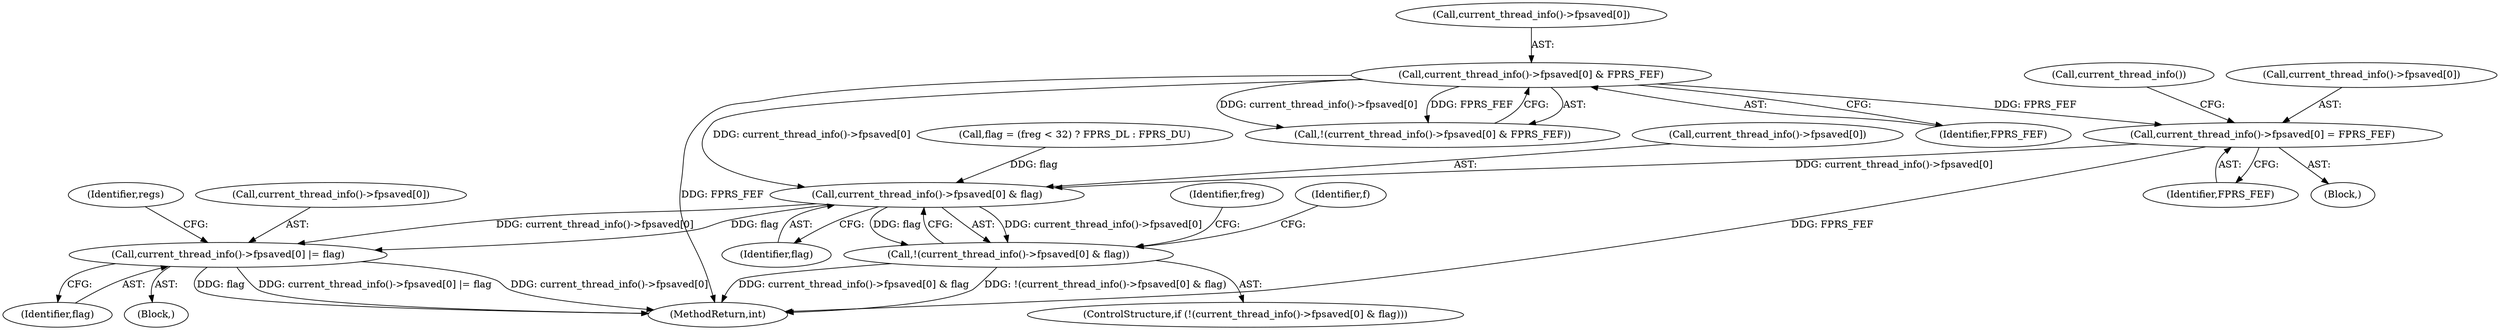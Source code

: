 digraph "0_linux_a8b0ca17b80e92faab46ee7179ba9e99ccb61233_36@API" {
"1000535" [label="(Call,current_thread_info()->fpsaved[0] = FPRS_FEF)"];
"1000527" [label="(Call,current_thread_info()->fpsaved[0] & FPRS_FEF)"];
"1000551" [label="(Call,current_thread_info()->fpsaved[0] & flag)"];
"1000550" [label="(Call,!(current_thread_info()->fpsaved[0] & flag))"];
"1000594" [label="(Call,current_thread_info()->fpsaved[0] |= flag)"];
"1000552" [label="(Call,current_thread_info()->fpsaved[0])"];
"1000527" [label="(Call,current_thread_info()->fpsaved[0] & FPRS_FEF)"];
"1000561" [label="(Identifier,freg)"];
"1000142" [label="(Call,flag = (freg < 32) ? FPRS_DL : FPRS_DU)"];
"1000536" [label="(Call,current_thread_info()->fpsaved[0])"];
"1000549" [label="(ControlStructure,if (!(current_thread_info()->fpsaved[0] & flag)))"];
"1000605" [label="(MethodReturn,int)"];
"1000541" [label="(Identifier,FPRS_FEF)"];
"1000594" [label="(Call,current_thread_info()->fpsaved[0] |= flag)"];
"1000533" [label="(Identifier,FPRS_FEF)"];
"1000551" [label="(Call,current_thread_info()->fpsaved[0] & flag)"];
"1000535" [label="(Call,current_thread_info()->fpsaved[0] = FPRS_FEF)"];
"1000595" [label="(Call,current_thread_info()->fpsaved[0])"];
"1000526" [label="(Call,!(current_thread_info()->fpsaved[0] & FPRS_FEF))"];
"1000550" [label="(Call,!(current_thread_info()->fpsaved[0] & flag))"];
"1000587" [label="(Identifier,f)"];
"1000545" [label="(Call,current_thread_info())"];
"1000534" [label="(Block,)"];
"1000528" [label="(Call,current_thread_info()->fpsaved[0])"];
"1000602" [label="(Identifier,regs)"];
"1000600" [label="(Identifier,flag)"];
"1000332" [label="(Block,)"];
"1000557" [label="(Identifier,flag)"];
"1000535" -> "1000534"  [label="AST: "];
"1000535" -> "1000541"  [label="CFG: "];
"1000536" -> "1000535"  [label="AST: "];
"1000541" -> "1000535"  [label="AST: "];
"1000545" -> "1000535"  [label="CFG: "];
"1000535" -> "1000605"  [label="DDG: FPRS_FEF"];
"1000527" -> "1000535"  [label="DDG: FPRS_FEF"];
"1000535" -> "1000551"  [label="DDG: current_thread_info()->fpsaved[0]"];
"1000527" -> "1000526"  [label="AST: "];
"1000527" -> "1000533"  [label="CFG: "];
"1000528" -> "1000527"  [label="AST: "];
"1000533" -> "1000527"  [label="AST: "];
"1000526" -> "1000527"  [label="CFG: "];
"1000527" -> "1000605"  [label="DDG: FPRS_FEF"];
"1000527" -> "1000526"  [label="DDG: current_thread_info()->fpsaved[0]"];
"1000527" -> "1000526"  [label="DDG: FPRS_FEF"];
"1000527" -> "1000551"  [label="DDG: current_thread_info()->fpsaved[0]"];
"1000551" -> "1000550"  [label="AST: "];
"1000551" -> "1000557"  [label="CFG: "];
"1000552" -> "1000551"  [label="AST: "];
"1000557" -> "1000551"  [label="AST: "];
"1000550" -> "1000551"  [label="CFG: "];
"1000551" -> "1000550"  [label="DDG: current_thread_info()->fpsaved[0]"];
"1000551" -> "1000550"  [label="DDG: flag"];
"1000142" -> "1000551"  [label="DDG: flag"];
"1000551" -> "1000594"  [label="DDG: current_thread_info()->fpsaved[0]"];
"1000551" -> "1000594"  [label="DDG: flag"];
"1000550" -> "1000549"  [label="AST: "];
"1000561" -> "1000550"  [label="CFG: "];
"1000587" -> "1000550"  [label="CFG: "];
"1000550" -> "1000605"  [label="DDG: !(current_thread_info()->fpsaved[0] & flag)"];
"1000550" -> "1000605"  [label="DDG: current_thread_info()->fpsaved[0] & flag"];
"1000594" -> "1000332"  [label="AST: "];
"1000594" -> "1000600"  [label="CFG: "];
"1000595" -> "1000594"  [label="AST: "];
"1000600" -> "1000594"  [label="AST: "];
"1000602" -> "1000594"  [label="CFG: "];
"1000594" -> "1000605"  [label="DDG: current_thread_info()->fpsaved[0]"];
"1000594" -> "1000605"  [label="DDG: flag"];
"1000594" -> "1000605"  [label="DDG: current_thread_info()->fpsaved[0] |= flag"];
}

